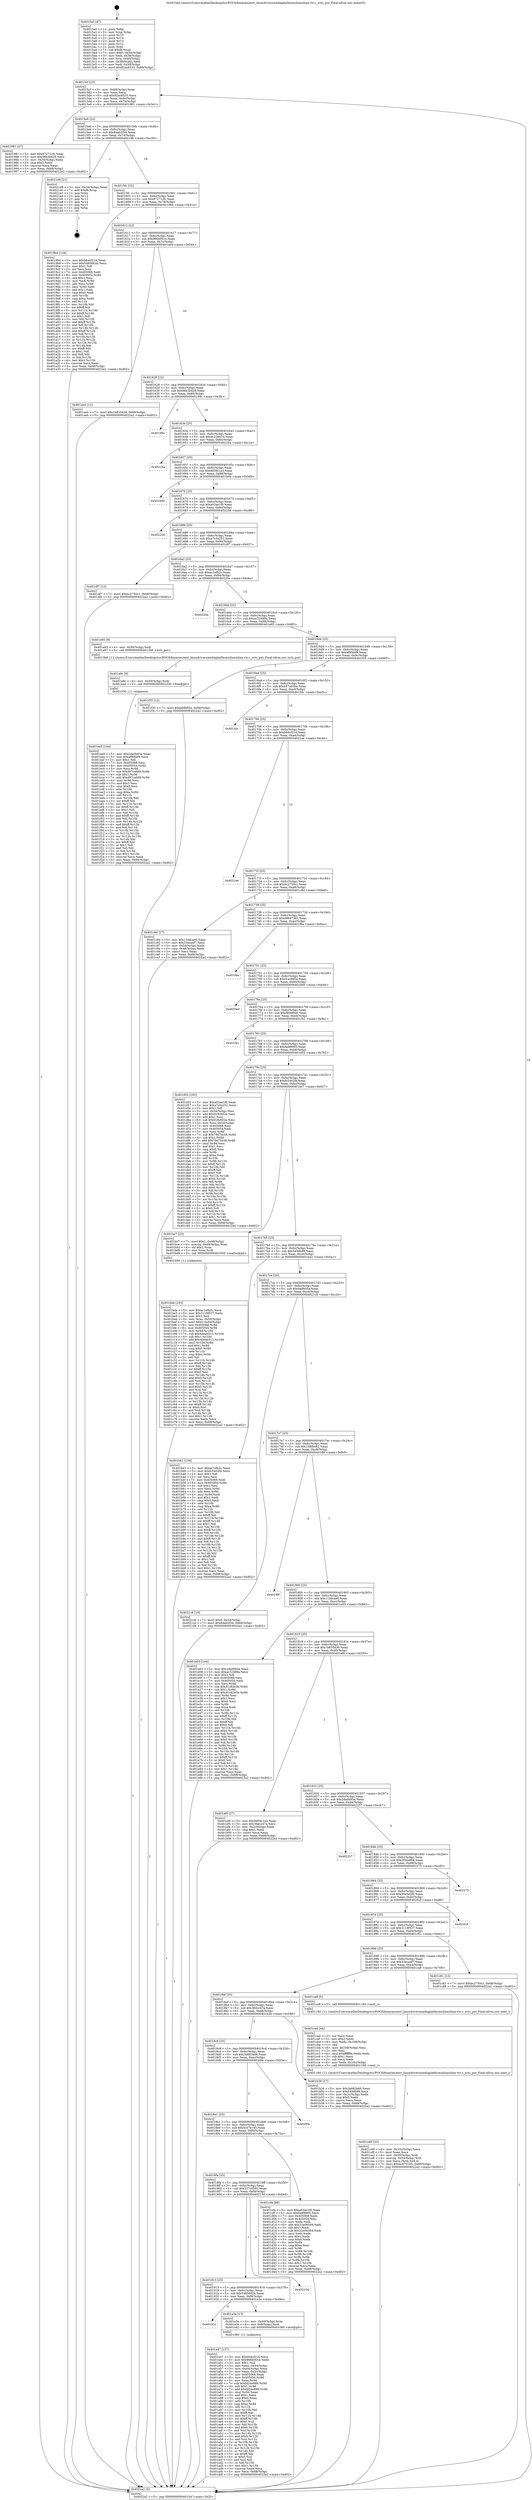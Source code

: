 digraph "0x4015a0" {
  label = "0x4015a0 (/mnt/c/Users/mathe/Desktop/tcc/POCII/binaries/extr_linuxdriversmediaplatformxilinxxilinx-vtc.c_xvtc_put_Final-ollvm.out::main(0))"
  labelloc = "t"
  node[shape=record]

  Entry [label="",width=0.3,height=0.3,shape=circle,fillcolor=black,style=filled]
  "0x4015cf" [label="{
     0x4015cf [23]\l
     | [instrs]\l
     &nbsp;&nbsp;0x4015cf \<+3\>: mov -0x68(%rbp),%eax\l
     &nbsp;&nbsp;0x4015d2 \<+2\>: mov %eax,%ecx\l
     &nbsp;&nbsp;0x4015d4 \<+6\>: sub $0x82ac6533,%ecx\l
     &nbsp;&nbsp;0x4015da \<+3\>: mov %eax,-0x6c(%rbp)\l
     &nbsp;&nbsp;0x4015dd \<+3\>: mov %ecx,-0x70(%rbp)\l
     &nbsp;&nbsp;0x4015e0 \<+6\>: je 0000000000401981 \<main+0x3e1\>\l
  }"]
  "0x401981" [label="{
     0x401981 [27]\l
     | [instrs]\l
     &nbsp;&nbsp;0x401981 \<+5\>: mov $0x87271cfc,%eax\l
     &nbsp;&nbsp;0x401986 \<+5\>: mov $0x96e3b428,%ecx\l
     &nbsp;&nbsp;0x40198b \<+3\>: mov -0x30(%rbp),%edx\l
     &nbsp;&nbsp;0x40198e \<+3\>: cmp $0x2,%edx\l
     &nbsp;&nbsp;0x401991 \<+3\>: cmovne %ecx,%eax\l
     &nbsp;&nbsp;0x401994 \<+3\>: mov %eax,-0x68(%rbp)\l
     &nbsp;&nbsp;0x401997 \<+5\>: jmp 00000000004022a2 \<main+0xd02\>\l
  }"]
  "0x4015e6" [label="{
     0x4015e6 [22]\l
     | [instrs]\l
     &nbsp;&nbsp;0x4015e6 \<+5\>: jmp 00000000004015eb \<main+0x4b\>\l
     &nbsp;&nbsp;0x4015eb \<+3\>: mov -0x6c(%rbp),%eax\l
     &nbsp;&nbsp;0x4015ee \<+5\>: sub $0x84ab2f34,%eax\l
     &nbsp;&nbsp;0x4015f3 \<+3\>: mov %eax,-0x74(%rbp)\l
     &nbsp;&nbsp;0x4015f6 \<+6\>: je 00000000004021d9 \<main+0xc39\>\l
  }"]
  "0x4022a2" [label="{
     0x4022a2 [5]\l
     | [instrs]\l
     &nbsp;&nbsp;0x4022a2 \<+5\>: jmp 00000000004015cf \<main+0x2f\>\l
  }"]
  "0x4015a0" [label="{
     0x4015a0 [47]\l
     | [instrs]\l
     &nbsp;&nbsp;0x4015a0 \<+1\>: push %rbp\l
     &nbsp;&nbsp;0x4015a1 \<+3\>: mov %rsp,%rbp\l
     &nbsp;&nbsp;0x4015a4 \<+2\>: push %r15\l
     &nbsp;&nbsp;0x4015a6 \<+2\>: push %r14\l
     &nbsp;&nbsp;0x4015a8 \<+2\>: push %r13\l
     &nbsp;&nbsp;0x4015aa \<+2\>: push %r12\l
     &nbsp;&nbsp;0x4015ac \<+1\>: push %rbx\l
     &nbsp;&nbsp;0x4015ad \<+7\>: sub $0xf8,%rsp\l
     &nbsp;&nbsp;0x4015b4 \<+7\>: movl $0x0,-0x34(%rbp)\l
     &nbsp;&nbsp;0x4015bb \<+3\>: mov %edi,-0x38(%rbp)\l
     &nbsp;&nbsp;0x4015be \<+4\>: mov %rsi,-0x40(%rbp)\l
     &nbsp;&nbsp;0x4015c2 \<+3\>: mov -0x38(%rbp),%edi\l
     &nbsp;&nbsp;0x4015c5 \<+3\>: mov %edi,-0x30(%rbp)\l
     &nbsp;&nbsp;0x4015c8 \<+7\>: movl $0x82ac6533,-0x68(%rbp)\l
  }"]
  Exit [label="",width=0.3,height=0.3,shape=circle,fillcolor=black,style=filled,peripheries=2]
  "0x4021d9" [label="{
     0x4021d9 [21]\l
     | [instrs]\l
     &nbsp;&nbsp;0x4021d9 \<+3\>: mov -0x34(%rbp),%eax\l
     &nbsp;&nbsp;0x4021dc \<+7\>: add $0xf8,%rsp\l
     &nbsp;&nbsp;0x4021e3 \<+1\>: pop %rbx\l
     &nbsp;&nbsp;0x4021e4 \<+2\>: pop %r12\l
     &nbsp;&nbsp;0x4021e6 \<+2\>: pop %r13\l
     &nbsp;&nbsp;0x4021e8 \<+2\>: pop %r14\l
     &nbsp;&nbsp;0x4021ea \<+2\>: pop %r15\l
     &nbsp;&nbsp;0x4021ec \<+1\>: pop %rbp\l
     &nbsp;&nbsp;0x4021ed \<+1\>: ret\l
  }"]
  "0x4015fc" [label="{
     0x4015fc [22]\l
     | [instrs]\l
     &nbsp;&nbsp;0x4015fc \<+5\>: jmp 0000000000401601 \<main+0x61\>\l
     &nbsp;&nbsp;0x401601 \<+3\>: mov -0x6c(%rbp),%eax\l
     &nbsp;&nbsp;0x401604 \<+5\>: sub $0x87271cfc,%eax\l
     &nbsp;&nbsp;0x401609 \<+3\>: mov %eax,-0x78(%rbp)\l
     &nbsp;&nbsp;0x40160c \<+6\>: je 00000000004019b4 \<main+0x414\>\l
  }"]
  "0x401ea5" [label="{
     0x401ea5 [144]\l
     | [instrs]\l
     &nbsp;&nbsp;0x401ea5 \<+5\>: mov $0x2da0b93a,%eax\l
     &nbsp;&nbsp;0x401eaa \<+5\>: mov $0xaf9f4bf9,%ecx\l
     &nbsp;&nbsp;0x401eaf \<+2\>: mov $0x1,%dl\l
     &nbsp;&nbsp;0x401eb1 \<+7\>: mov 0x405068,%esi\l
     &nbsp;&nbsp;0x401eb8 \<+8\>: mov 0x405054,%r8d\l
     &nbsp;&nbsp;0x401ec0 \<+3\>: mov %esi,%r9d\l
     &nbsp;&nbsp;0x401ec3 \<+7\>: sub $0xd97ca6d9,%r9d\l
     &nbsp;&nbsp;0x401eca \<+4\>: sub $0x1,%r9d\l
     &nbsp;&nbsp;0x401ece \<+7\>: add $0xd97ca6d9,%r9d\l
     &nbsp;&nbsp;0x401ed5 \<+4\>: imul %r9d,%esi\l
     &nbsp;&nbsp;0x401ed9 \<+3\>: and $0x1,%esi\l
     &nbsp;&nbsp;0x401edc \<+3\>: cmp $0x0,%esi\l
     &nbsp;&nbsp;0x401edf \<+4\>: sete %r10b\l
     &nbsp;&nbsp;0x401ee3 \<+4\>: cmp $0xa,%r8d\l
     &nbsp;&nbsp;0x401ee7 \<+4\>: setl %r11b\l
     &nbsp;&nbsp;0x401eeb \<+3\>: mov %r10b,%bl\l
     &nbsp;&nbsp;0x401eee \<+3\>: xor $0xff,%bl\l
     &nbsp;&nbsp;0x401ef1 \<+3\>: mov %r11b,%r14b\l
     &nbsp;&nbsp;0x401ef4 \<+4\>: xor $0xff,%r14b\l
     &nbsp;&nbsp;0x401ef8 \<+3\>: xor $0x1,%dl\l
     &nbsp;&nbsp;0x401efb \<+3\>: mov %bl,%r15b\l
     &nbsp;&nbsp;0x401efe \<+4\>: and $0xff,%r15b\l
     &nbsp;&nbsp;0x401f02 \<+3\>: and %dl,%r10b\l
     &nbsp;&nbsp;0x401f05 \<+3\>: mov %r14b,%r12b\l
     &nbsp;&nbsp;0x401f08 \<+4\>: and $0xff,%r12b\l
     &nbsp;&nbsp;0x401f0c \<+3\>: and %dl,%r11b\l
     &nbsp;&nbsp;0x401f0f \<+3\>: or %r10b,%r15b\l
     &nbsp;&nbsp;0x401f12 \<+3\>: or %r11b,%r12b\l
     &nbsp;&nbsp;0x401f15 \<+3\>: xor %r12b,%r15b\l
     &nbsp;&nbsp;0x401f18 \<+3\>: or %r14b,%bl\l
     &nbsp;&nbsp;0x401f1b \<+3\>: xor $0xff,%bl\l
     &nbsp;&nbsp;0x401f1e \<+3\>: or $0x1,%dl\l
     &nbsp;&nbsp;0x401f21 \<+2\>: and %dl,%bl\l
     &nbsp;&nbsp;0x401f23 \<+3\>: or %bl,%r15b\l
     &nbsp;&nbsp;0x401f26 \<+4\>: test $0x1,%r15b\l
     &nbsp;&nbsp;0x401f2a \<+3\>: cmovne %ecx,%eax\l
     &nbsp;&nbsp;0x401f2d \<+3\>: mov %eax,-0x68(%rbp)\l
     &nbsp;&nbsp;0x401f30 \<+5\>: jmp 00000000004022a2 \<main+0xd02\>\l
  }"]
  "0x4019b4" [label="{
     0x4019b4 [134]\l
     | [instrs]\l
     &nbsp;&nbsp;0x4019b4 \<+5\>: mov $0xbb4cf216,%eax\l
     &nbsp;&nbsp;0x4019b9 \<+5\>: mov $0x5485662b,%ecx\l
     &nbsp;&nbsp;0x4019be \<+2\>: mov $0x1,%dl\l
     &nbsp;&nbsp;0x4019c0 \<+2\>: xor %esi,%esi\l
     &nbsp;&nbsp;0x4019c2 \<+7\>: mov 0x405068,%edi\l
     &nbsp;&nbsp;0x4019c9 \<+8\>: mov 0x405054,%r8d\l
     &nbsp;&nbsp;0x4019d1 \<+3\>: sub $0x1,%esi\l
     &nbsp;&nbsp;0x4019d4 \<+3\>: mov %edi,%r9d\l
     &nbsp;&nbsp;0x4019d7 \<+3\>: add %esi,%r9d\l
     &nbsp;&nbsp;0x4019da \<+4\>: imul %r9d,%edi\l
     &nbsp;&nbsp;0x4019de \<+3\>: and $0x1,%edi\l
     &nbsp;&nbsp;0x4019e1 \<+3\>: cmp $0x0,%edi\l
     &nbsp;&nbsp;0x4019e4 \<+4\>: sete %r10b\l
     &nbsp;&nbsp;0x4019e8 \<+4\>: cmp $0xa,%r8d\l
     &nbsp;&nbsp;0x4019ec \<+4\>: setl %r11b\l
     &nbsp;&nbsp;0x4019f0 \<+3\>: mov %r10b,%bl\l
     &nbsp;&nbsp;0x4019f3 \<+3\>: xor $0xff,%bl\l
     &nbsp;&nbsp;0x4019f6 \<+3\>: mov %r11b,%r14b\l
     &nbsp;&nbsp;0x4019f9 \<+4\>: xor $0xff,%r14b\l
     &nbsp;&nbsp;0x4019fd \<+3\>: xor $0x1,%dl\l
     &nbsp;&nbsp;0x401a00 \<+3\>: mov %bl,%r15b\l
     &nbsp;&nbsp;0x401a03 \<+4\>: and $0xff,%r15b\l
     &nbsp;&nbsp;0x401a07 \<+3\>: and %dl,%r10b\l
     &nbsp;&nbsp;0x401a0a \<+3\>: mov %r14b,%r12b\l
     &nbsp;&nbsp;0x401a0d \<+4\>: and $0xff,%r12b\l
     &nbsp;&nbsp;0x401a11 \<+3\>: and %dl,%r11b\l
     &nbsp;&nbsp;0x401a14 \<+3\>: or %r10b,%r15b\l
     &nbsp;&nbsp;0x401a17 \<+3\>: or %r11b,%r12b\l
     &nbsp;&nbsp;0x401a1a \<+3\>: xor %r12b,%r15b\l
     &nbsp;&nbsp;0x401a1d \<+3\>: or %r14b,%bl\l
     &nbsp;&nbsp;0x401a20 \<+3\>: xor $0xff,%bl\l
     &nbsp;&nbsp;0x401a23 \<+3\>: or $0x1,%dl\l
     &nbsp;&nbsp;0x401a26 \<+2\>: and %dl,%bl\l
     &nbsp;&nbsp;0x401a28 \<+3\>: or %bl,%r15b\l
     &nbsp;&nbsp;0x401a2b \<+4\>: test $0x1,%r15b\l
     &nbsp;&nbsp;0x401a2f \<+3\>: cmovne %ecx,%eax\l
     &nbsp;&nbsp;0x401a32 \<+3\>: mov %eax,-0x68(%rbp)\l
     &nbsp;&nbsp;0x401a35 \<+5\>: jmp 00000000004022a2 \<main+0xd02\>\l
  }"]
  "0x401612" [label="{
     0x401612 [22]\l
     | [instrs]\l
     &nbsp;&nbsp;0x401612 \<+5\>: jmp 0000000000401617 \<main+0x77\>\l
     &nbsp;&nbsp;0x401617 \<+3\>: mov -0x6c(%rbp),%eax\l
     &nbsp;&nbsp;0x40161a \<+5\>: sub $0x966b001e,%eax\l
     &nbsp;&nbsp;0x40161f \<+3\>: mov %eax,-0x7c(%rbp)\l
     &nbsp;&nbsp;0x401622 \<+6\>: je 0000000000401ae4 \<main+0x544\>\l
  }"]
  "0x401e9c" [label="{
     0x401e9c [9]\l
     | [instrs]\l
     &nbsp;&nbsp;0x401e9c \<+4\>: mov -0x50(%rbp),%rdi\l
     &nbsp;&nbsp;0x401ea0 \<+5\>: call 0000000000401030 \<free@plt\>\l
     | [calls]\l
     &nbsp;&nbsp;0x401030 \{1\} (unknown)\l
  }"]
  "0x401ae4" [label="{
     0x401ae4 [12]\l
     | [instrs]\l
     &nbsp;&nbsp;0x401ae4 \<+7\>: movl $0x1b835439,-0x68(%rbp)\l
     &nbsp;&nbsp;0x401aeb \<+5\>: jmp 00000000004022a2 \<main+0xd02\>\l
  }"]
  "0x401628" [label="{
     0x401628 [22]\l
     | [instrs]\l
     &nbsp;&nbsp;0x401628 \<+5\>: jmp 000000000040162d \<main+0x8d\>\l
     &nbsp;&nbsp;0x40162d \<+3\>: mov -0x6c(%rbp),%eax\l
     &nbsp;&nbsp;0x401630 \<+5\>: sub $0x96e3b428,%eax\l
     &nbsp;&nbsp;0x401635 \<+3\>: mov %eax,-0x80(%rbp)\l
     &nbsp;&nbsp;0x401638 \<+6\>: je 000000000040199c \<main+0x3fc\>\l
  }"]
  "0x401cd9" [label="{
     0x401cd9 [33]\l
     | [instrs]\l
     &nbsp;&nbsp;0x401cd9 \<+6\>: mov -0x10c(%rbp),%ecx\l
     &nbsp;&nbsp;0x401cdf \<+3\>: imul %eax,%ecx\l
     &nbsp;&nbsp;0x401ce2 \<+4\>: mov -0x50(%rbp),%rdi\l
     &nbsp;&nbsp;0x401ce6 \<+4\>: movslq -0x54(%rbp),%r8\l
     &nbsp;&nbsp;0x401cea \<+4\>: mov %ecx,(%rdi,%r8,4)\l
     &nbsp;&nbsp;0x401cee \<+7\>: movl $0x4c470145,-0x68(%rbp)\l
     &nbsp;&nbsp;0x401cf5 \<+5\>: jmp 00000000004022a2 \<main+0xd02\>\l
  }"]
  "0x40199c" [label="{
     0x40199c\l
  }", style=dashed]
  "0x40163e" [label="{
     0x40163e [25]\l
     | [instrs]\l
     &nbsp;&nbsp;0x40163e \<+5\>: jmp 0000000000401643 \<main+0xa3\>\l
     &nbsp;&nbsp;0x401643 \<+3\>: mov -0x6c(%rbp),%eax\l
     &nbsp;&nbsp;0x401646 \<+5\>: sub $0x9c236674,%eax\l
     &nbsp;&nbsp;0x40164b \<+6\>: mov %eax,-0x84(%rbp)\l
     &nbsp;&nbsp;0x401651 \<+6\>: je 00000000004021ba \<main+0xc1a\>\l
  }"]
  "0x401cad" [label="{
     0x401cad [44]\l
     | [instrs]\l
     &nbsp;&nbsp;0x401cad \<+2\>: xor %ecx,%ecx\l
     &nbsp;&nbsp;0x401caf \<+5\>: mov $0x2,%edx\l
     &nbsp;&nbsp;0x401cb4 \<+6\>: mov %edx,-0x108(%rbp)\l
     &nbsp;&nbsp;0x401cba \<+1\>: cltd\l
     &nbsp;&nbsp;0x401cbb \<+6\>: mov -0x108(%rbp),%esi\l
     &nbsp;&nbsp;0x401cc1 \<+2\>: idiv %esi\l
     &nbsp;&nbsp;0x401cc3 \<+6\>: imul $0xfffffffe,%edx,%edx\l
     &nbsp;&nbsp;0x401cc9 \<+3\>: sub $0x1,%ecx\l
     &nbsp;&nbsp;0x401ccc \<+2\>: sub %ecx,%edx\l
     &nbsp;&nbsp;0x401cce \<+6\>: mov %edx,-0x10c(%rbp)\l
     &nbsp;&nbsp;0x401cd4 \<+5\>: call 0000000000401160 \<next_i\>\l
     | [calls]\l
     &nbsp;&nbsp;0x401160 \{1\} (/mnt/c/Users/mathe/Desktop/tcc/POCII/binaries/extr_linuxdriversmediaplatformxilinxxilinx-vtc.c_xvtc_put_Final-ollvm.out::next_i)\l
  }"]
  "0x4021ba" [label="{
     0x4021ba\l
  }", style=dashed]
  "0x401657" [label="{
     0x401657 [25]\l
     | [instrs]\l
     &nbsp;&nbsp;0x401657 \<+5\>: jmp 000000000040165c \<main+0xbc\>\l
     &nbsp;&nbsp;0x40165c \<+3\>: mov -0x6c(%rbp),%eax\l
     &nbsp;&nbsp;0x40165f \<+5\>: sub $0x9d59c1a3,%eax\l
     &nbsp;&nbsp;0x401664 \<+6\>: mov %eax,-0x88(%rbp)\l
     &nbsp;&nbsp;0x40166a \<+6\>: je 0000000000401b0b \<main+0x56b\>\l
  }"]
  "0x401bde" [label="{
     0x401bde [163]\l
     | [instrs]\l
     &nbsp;&nbsp;0x401bde \<+5\>: mov $0xac1efb2c,%ecx\l
     &nbsp;&nbsp;0x401be3 \<+5\>: mov $0x3119f537,%edx\l
     &nbsp;&nbsp;0x401be8 \<+3\>: mov $0x1,%sil\l
     &nbsp;&nbsp;0x401beb \<+4\>: mov %rax,-0x50(%rbp)\l
     &nbsp;&nbsp;0x401bef \<+7\>: movl $0x0,-0x54(%rbp)\l
     &nbsp;&nbsp;0x401bf6 \<+8\>: mov 0x405068,%r8d\l
     &nbsp;&nbsp;0x401bfe \<+8\>: mov 0x405054,%r9d\l
     &nbsp;&nbsp;0x401c06 \<+3\>: mov %r8d,%r10d\l
     &nbsp;&nbsp;0x401c09 \<+7\>: sub $0x4deab513,%r10d\l
     &nbsp;&nbsp;0x401c10 \<+4\>: sub $0x1,%r10d\l
     &nbsp;&nbsp;0x401c14 \<+7\>: add $0x4deab513,%r10d\l
     &nbsp;&nbsp;0x401c1b \<+4\>: imul %r10d,%r8d\l
     &nbsp;&nbsp;0x401c1f \<+4\>: and $0x1,%r8d\l
     &nbsp;&nbsp;0x401c23 \<+4\>: cmp $0x0,%r8d\l
     &nbsp;&nbsp;0x401c27 \<+4\>: sete %r11b\l
     &nbsp;&nbsp;0x401c2b \<+4\>: cmp $0xa,%r9d\l
     &nbsp;&nbsp;0x401c2f \<+3\>: setl %bl\l
     &nbsp;&nbsp;0x401c32 \<+3\>: mov %r11b,%r14b\l
     &nbsp;&nbsp;0x401c35 \<+4\>: xor $0xff,%r14b\l
     &nbsp;&nbsp;0x401c39 \<+3\>: mov %bl,%r15b\l
     &nbsp;&nbsp;0x401c3c \<+4\>: xor $0xff,%r15b\l
     &nbsp;&nbsp;0x401c40 \<+4\>: xor $0x0,%sil\l
     &nbsp;&nbsp;0x401c44 \<+3\>: mov %r14b,%r12b\l
     &nbsp;&nbsp;0x401c47 \<+4\>: and $0x0,%r12b\l
     &nbsp;&nbsp;0x401c4b \<+3\>: and %sil,%r11b\l
     &nbsp;&nbsp;0x401c4e \<+3\>: mov %r15b,%r13b\l
     &nbsp;&nbsp;0x401c51 \<+4\>: and $0x0,%r13b\l
     &nbsp;&nbsp;0x401c55 \<+3\>: and %sil,%bl\l
     &nbsp;&nbsp;0x401c58 \<+3\>: or %r11b,%r12b\l
     &nbsp;&nbsp;0x401c5b \<+3\>: or %bl,%r13b\l
     &nbsp;&nbsp;0x401c5e \<+3\>: xor %r13b,%r12b\l
     &nbsp;&nbsp;0x401c61 \<+3\>: or %r15b,%r14b\l
     &nbsp;&nbsp;0x401c64 \<+4\>: xor $0xff,%r14b\l
     &nbsp;&nbsp;0x401c68 \<+4\>: or $0x0,%sil\l
     &nbsp;&nbsp;0x401c6c \<+3\>: and %sil,%r14b\l
     &nbsp;&nbsp;0x401c6f \<+3\>: or %r14b,%r12b\l
     &nbsp;&nbsp;0x401c72 \<+4\>: test $0x1,%r12b\l
     &nbsp;&nbsp;0x401c76 \<+3\>: cmovne %edx,%ecx\l
     &nbsp;&nbsp;0x401c79 \<+3\>: mov %ecx,-0x68(%rbp)\l
     &nbsp;&nbsp;0x401c7c \<+5\>: jmp 00000000004022a2 \<main+0xd02\>\l
  }"]
  "0x401b0b" [label="{
     0x401b0b\l
  }", style=dashed]
  "0x401670" [label="{
     0x401670 [25]\l
     | [instrs]\l
     &nbsp;&nbsp;0x401670 \<+5\>: jmp 0000000000401675 \<main+0xd5\>\l
     &nbsp;&nbsp;0x401675 \<+3\>: mov -0x6c(%rbp),%eax\l
     &nbsp;&nbsp;0x401678 \<+5\>: sub $0xa02ae1f0,%eax\l
     &nbsp;&nbsp;0x40167d \<+6\>: mov %eax,-0x8c(%rbp)\l
     &nbsp;&nbsp;0x401683 \<+6\>: je 0000000000402238 \<main+0xc98\>\l
  }"]
  "0x401a47" [label="{
     0x401a47 [157]\l
     | [instrs]\l
     &nbsp;&nbsp;0x401a47 \<+5\>: mov $0xbb4cf216,%ecx\l
     &nbsp;&nbsp;0x401a4c \<+5\>: mov $0x966b001e,%edx\l
     &nbsp;&nbsp;0x401a51 \<+3\>: mov $0x1,%sil\l
     &nbsp;&nbsp;0x401a54 \<+3\>: mov %eax,-0x44(%rbp)\l
     &nbsp;&nbsp;0x401a57 \<+3\>: mov -0x44(%rbp),%eax\l
     &nbsp;&nbsp;0x401a5a \<+3\>: mov %eax,-0x2c(%rbp)\l
     &nbsp;&nbsp;0x401a5d \<+7\>: mov 0x405068,%eax\l
     &nbsp;&nbsp;0x401a64 \<+8\>: mov 0x405054,%r8d\l
     &nbsp;&nbsp;0x401a6c \<+3\>: mov %eax,%r9d\l
     &nbsp;&nbsp;0x401a6f \<+7\>: sub $0xfd24e889,%r9d\l
     &nbsp;&nbsp;0x401a76 \<+4\>: sub $0x1,%r9d\l
     &nbsp;&nbsp;0x401a7a \<+7\>: add $0xfd24e889,%r9d\l
     &nbsp;&nbsp;0x401a81 \<+4\>: imul %r9d,%eax\l
     &nbsp;&nbsp;0x401a85 \<+3\>: and $0x1,%eax\l
     &nbsp;&nbsp;0x401a88 \<+3\>: cmp $0x0,%eax\l
     &nbsp;&nbsp;0x401a8b \<+4\>: sete %r10b\l
     &nbsp;&nbsp;0x401a8f \<+4\>: cmp $0xa,%r8d\l
     &nbsp;&nbsp;0x401a93 \<+4\>: setl %r11b\l
     &nbsp;&nbsp;0x401a97 \<+3\>: mov %r10b,%bl\l
     &nbsp;&nbsp;0x401a9a \<+3\>: xor $0xff,%bl\l
     &nbsp;&nbsp;0x401a9d \<+3\>: mov %r11b,%r14b\l
     &nbsp;&nbsp;0x401aa0 \<+4\>: xor $0xff,%r14b\l
     &nbsp;&nbsp;0x401aa4 \<+4\>: xor $0x0,%sil\l
     &nbsp;&nbsp;0x401aa8 \<+3\>: mov %bl,%r15b\l
     &nbsp;&nbsp;0x401aab \<+4\>: and $0x0,%r15b\l
     &nbsp;&nbsp;0x401aaf \<+3\>: and %sil,%r10b\l
     &nbsp;&nbsp;0x401ab2 \<+3\>: mov %r14b,%r12b\l
     &nbsp;&nbsp;0x401ab5 \<+4\>: and $0x0,%r12b\l
     &nbsp;&nbsp;0x401ab9 \<+3\>: and %sil,%r11b\l
     &nbsp;&nbsp;0x401abc \<+3\>: or %r10b,%r15b\l
     &nbsp;&nbsp;0x401abf \<+3\>: or %r11b,%r12b\l
     &nbsp;&nbsp;0x401ac2 \<+3\>: xor %r12b,%r15b\l
     &nbsp;&nbsp;0x401ac5 \<+3\>: or %r14b,%bl\l
     &nbsp;&nbsp;0x401ac8 \<+3\>: xor $0xff,%bl\l
     &nbsp;&nbsp;0x401acb \<+4\>: or $0x0,%sil\l
     &nbsp;&nbsp;0x401acf \<+3\>: and %sil,%bl\l
     &nbsp;&nbsp;0x401ad2 \<+3\>: or %bl,%r15b\l
     &nbsp;&nbsp;0x401ad5 \<+4\>: test $0x1,%r15b\l
     &nbsp;&nbsp;0x401ad9 \<+3\>: cmovne %edx,%ecx\l
     &nbsp;&nbsp;0x401adc \<+3\>: mov %ecx,-0x68(%rbp)\l
     &nbsp;&nbsp;0x401adf \<+5\>: jmp 00000000004022a2 \<main+0xd02\>\l
  }"]
  "0x402238" [label="{
     0x402238\l
  }", style=dashed]
  "0x401689" [label="{
     0x401689 [25]\l
     | [instrs]\l
     &nbsp;&nbsp;0x401689 \<+5\>: jmp 000000000040168e \<main+0xee\>\l
     &nbsp;&nbsp;0x40168e \<+3\>: mov -0x6c(%rbp),%eax\l
     &nbsp;&nbsp;0x401691 \<+5\>: sub $0xa7c0a251,%eax\l
     &nbsp;&nbsp;0x401696 \<+6\>: mov %eax,-0x90(%rbp)\l
     &nbsp;&nbsp;0x40169c \<+6\>: je 0000000000401df7 \<main+0x857\>\l
  }"]
  "0x40192c" [label="{
     0x40192c\l
  }", style=dashed]
  "0x401df7" [label="{
     0x401df7 [12]\l
     | [instrs]\l
     &nbsp;&nbsp;0x401df7 \<+7\>: movl $0xbc2750c1,-0x68(%rbp)\l
     &nbsp;&nbsp;0x401dfe \<+5\>: jmp 00000000004022a2 \<main+0xd02\>\l
  }"]
  "0x4016a2" [label="{
     0x4016a2 [25]\l
     | [instrs]\l
     &nbsp;&nbsp;0x4016a2 \<+5\>: jmp 00000000004016a7 \<main+0x107\>\l
     &nbsp;&nbsp;0x4016a7 \<+3\>: mov -0x6c(%rbp),%eax\l
     &nbsp;&nbsp;0x4016aa \<+5\>: sub $0xac1efb2c,%eax\l
     &nbsp;&nbsp;0x4016af \<+6\>: mov %eax,-0x94(%rbp)\l
     &nbsp;&nbsp;0x4016b5 \<+6\>: je 000000000040220a \<main+0xc6a\>\l
  }"]
  "0x401a3a" [label="{
     0x401a3a [13]\l
     | [instrs]\l
     &nbsp;&nbsp;0x401a3a \<+4\>: mov -0x40(%rbp),%rax\l
     &nbsp;&nbsp;0x401a3e \<+4\>: mov 0x8(%rax),%rdi\l
     &nbsp;&nbsp;0x401a42 \<+5\>: call 0000000000401060 \<atoi@plt\>\l
     | [calls]\l
     &nbsp;&nbsp;0x401060 \{1\} (unknown)\l
  }"]
  "0x40220a" [label="{
     0x40220a\l
  }", style=dashed]
  "0x4016bb" [label="{
     0x4016bb [25]\l
     | [instrs]\l
     &nbsp;&nbsp;0x4016bb \<+5\>: jmp 00000000004016c0 \<main+0x120\>\l
     &nbsp;&nbsp;0x4016c0 \<+3\>: mov -0x6c(%rbp),%eax\l
     &nbsp;&nbsp;0x4016c3 \<+5\>: sub $0xac32488a,%eax\l
     &nbsp;&nbsp;0x4016c8 \<+6\>: mov %eax,-0x98(%rbp)\l
     &nbsp;&nbsp;0x4016ce \<+6\>: je 0000000000401e93 \<main+0x8f3\>\l
  }"]
  "0x401913" [label="{
     0x401913 [25]\l
     | [instrs]\l
     &nbsp;&nbsp;0x401913 \<+5\>: jmp 0000000000401918 \<main+0x378\>\l
     &nbsp;&nbsp;0x401918 \<+3\>: mov -0x6c(%rbp),%eax\l
     &nbsp;&nbsp;0x40191b \<+5\>: sub $0x5485662b,%eax\l
     &nbsp;&nbsp;0x401920 \<+6\>: mov %eax,-0xf8(%rbp)\l
     &nbsp;&nbsp;0x401926 \<+6\>: je 0000000000401a3a \<main+0x49a\>\l
  }"]
  "0x401e93" [label="{
     0x401e93 [9]\l
     | [instrs]\l
     &nbsp;&nbsp;0x401e93 \<+4\>: mov -0x50(%rbp),%rdi\l
     &nbsp;&nbsp;0x401e97 \<+5\>: call 00000000004013b0 \<xvtc_put\>\l
     | [calls]\l
     &nbsp;&nbsp;0x4013b0 \{1\} (/mnt/c/Users/mathe/Desktop/tcc/POCII/binaries/extr_linuxdriversmediaplatformxilinxxilinx-vtc.c_xvtc_put_Final-ollvm.out::xvtc_put)\l
  }"]
  "0x4016d4" [label="{
     0x4016d4 [25]\l
     | [instrs]\l
     &nbsp;&nbsp;0x4016d4 \<+5\>: jmp 00000000004016d9 \<main+0x139\>\l
     &nbsp;&nbsp;0x4016d9 \<+3\>: mov -0x6c(%rbp),%eax\l
     &nbsp;&nbsp;0x4016dc \<+5\>: sub $0xaf9f4bf9,%eax\l
     &nbsp;&nbsp;0x4016e1 \<+6\>: mov %eax,-0x9c(%rbp)\l
     &nbsp;&nbsp;0x4016e7 \<+6\>: je 0000000000401f35 \<main+0x995\>\l
  }"]
  "0x40215d" [label="{
     0x40215d\l
  }", style=dashed]
  "0x401f35" [label="{
     0x401f35 [12]\l
     | [instrs]\l
     &nbsp;&nbsp;0x401f35 \<+7\>: movl $0xbb8b05e,-0x68(%rbp)\l
     &nbsp;&nbsp;0x401f3c \<+5\>: jmp 00000000004022a2 \<main+0xd02\>\l
  }"]
  "0x4016ed" [label="{
     0x4016ed [25]\l
     | [instrs]\l
     &nbsp;&nbsp;0x4016ed \<+5\>: jmp 00000000004016f2 \<main+0x152\>\l
     &nbsp;&nbsp;0x4016f2 \<+3\>: mov -0x6c(%rbp),%eax\l
     &nbsp;&nbsp;0x4016f5 \<+5\>: sub $0xb57a03be,%eax\l
     &nbsp;&nbsp;0x4016fa \<+6\>: mov %eax,-0xa0(%rbp)\l
     &nbsp;&nbsp;0x401700 \<+6\>: je 0000000000401fdc \<main+0xa3c\>\l
  }"]
  "0x4018fa" [label="{
     0x4018fa [25]\l
     | [instrs]\l
     &nbsp;&nbsp;0x4018fa \<+5\>: jmp 00000000004018ff \<main+0x35f\>\l
     &nbsp;&nbsp;0x4018ff \<+3\>: mov -0x6c(%rbp),%eax\l
     &nbsp;&nbsp;0x401902 \<+5\>: sub $0x537c0592,%eax\l
     &nbsp;&nbsp;0x401907 \<+6\>: mov %eax,-0xf4(%rbp)\l
     &nbsp;&nbsp;0x40190d \<+6\>: je 000000000040215d \<main+0xbbd\>\l
  }"]
  "0x401fdc" [label="{
     0x401fdc\l
  }", style=dashed]
  "0x401706" [label="{
     0x401706 [25]\l
     | [instrs]\l
     &nbsp;&nbsp;0x401706 \<+5\>: jmp 000000000040170b \<main+0x16b\>\l
     &nbsp;&nbsp;0x40170b \<+3\>: mov -0x6c(%rbp),%eax\l
     &nbsp;&nbsp;0x40170e \<+5\>: sub $0xbb4cf216,%eax\l
     &nbsp;&nbsp;0x401713 \<+6\>: mov %eax,-0xa4(%rbp)\l
     &nbsp;&nbsp;0x401719 \<+6\>: je 00000000004021ee \<main+0xc4e\>\l
  }"]
  "0x401cfa" [label="{
     0x401cfa [88]\l
     | [instrs]\l
     &nbsp;&nbsp;0x401cfa \<+5\>: mov $0xa02ae1f0,%eax\l
     &nbsp;&nbsp;0x401cff \<+5\>: mov $0xfadf8905,%ecx\l
     &nbsp;&nbsp;0x401d04 \<+7\>: mov 0x405068,%edx\l
     &nbsp;&nbsp;0x401d0b \<+7\>: mov 0x405054,%esi\l
     &nbsp;&nbsp;0x401d12 \<+2\>: mov %edx,%edi\l
     &nbsp;&nbsp;0x401d14 \<+6\>: add $0x22e06584,%edi\l
     &nbsp;&nbsp;0x401d1a \<+3\>: sub $0x1,%edi\l
     &nbsp;&nbsp;0x401d1d \<+6\>: sub $0x22e06584,%edi\l
     &nbsp;&nbsp;0x401d23 \<+3\>: imul %edi,%edx\l
     &nbsp;&nbsp;0x401d26 \<+3\>: and $0x1,%edx\l
     &nbsp;&nbsp;0x401d29 \<+3\>: cmp $0x0,%edx\l
     &nbsp;&nbsp;0x401d2c \<+4\>: sete %r8b\l
     &nbsp;&nbsp;0x401d30 \<+3\>: cmp $0xa,%esi\l
     &nbsp;&nbsp;0x401d33 \<+4\>: setl %r9b\l
     &nbsp;&nbsp;0x401d37 \<+3\>: mov %r8b,%r10b\l
     &nbsp;&nbsp;0x401d3a \<+3\>: and %r9b,%r10b\l
     &nbsp;&nbsp;0x401d3d \<+3\>: xor %r9b,%r8b\l
     &nbsp;&nbsp;0x401d40 \<+3\>: or %r8b,%r10b\l
     &nbsp;&nbsp;0x401d43 \<+4\>: test $0x1,%r10b\l
     &nbsp;&nbsp;0x401d47 \<+3\>: cmovne %ecx,%eax\l
     &nbsp;&nbsp;0x401d4a \<+3\>: mov %eax,-0x68(%rbp)\l
     &nbsp;&nbsp;0x401d4d \<+5\>: jmp 00000000004022a2 \<main+0xd02\>\l
  }"]
  "0x4021ee" [label="{
     0x4021ee\l
  }", style=dashed]
  "0x40171f" [label="{
     0x40171f [25]\l
     | [instrs]\l
     &nbsp;&nbsp;0x40171f \<+5\>: jmp 0000000000401724 \<main+0x184\>\l
     &nbsp;&nbsp;0x401724 \<+3\>: mov -0x6c(%rbp),%eax\l
     &nbsp;&nbsp;0x401727 \<+5\>: sub $0xbc2750c1,%eax\l
     &nbsp;&nbsp;0x40172c \<+6\>: mov %eax,-0xa8(%rbp)\l
     &nbsp;&nbsp;0x401732 \<+6\>: je 0000000000401c8d \<main+0x6ed\>\l
  }"]
  "0x4018e1" [label="{
     0x4018e1 [25]\l
     | [instrs]\l
     &nbsp;&nbsp;0x4018e1 \<+5\>: jmp 00000000004018e6 \<main+0x346\>\l
     &nbsp;&nbsp;0x4018e6 \<+3\>: mov -0x6c(%rbp),%eax\l
     &nbsp;&nbsp;0x4018e9 \<+5\>: sub $0x4c470145,%eax\l
     &nbsp;&nbsp;0x4018ee \<+6\>: mov %eax,-0xf0(%rbp)\l
     &nbsp;&nbsp;0x4018f4 \<+6\>: je 0000000000401cfa \<main+0x75a\>\l
  }"]
  "0x401c8d" [label="{
     0x401c8d [27]\l
     | [instrs]\l
     &nbsp;&nbsp;0x401c8d \<+5\>: mov $0x11ddcae6,%eax\l
     &nbsp;&nbsp;0x401c92 \<+5\>: mov $0x33eca4f7,%ecx\l
     &nbsp;&nbsp;0x401c97 \<+3\>: mov -0x54(%rbp),%edx\l
     &nbsp;&nbsp;0x401c9a \<+3\>: cmp -0x48(%rbp),%edx\l
     &nbsp;&nbsp;0x401c9d \<+3\>: cmovl %ecx,%eax\l
     &nbsp;&nbsp;0x401ca0 \<+3\>: mov %eax,-0x68(%rbp)\l
     &nbsp;&nbsp;0x401ca3 \<+5\>: jmp 00000000004022a2 \<main+0xd02\>\l
  }"]
  "0x401738" [label="{
     0x401738 [25]\l
     | [instrs]\l
     &nbsp;&nbsp;0x401738 \<+5\>: jmp 000000000040173d \<main+0x19d\>\l
     &nbsp;&nbsp;0x40173d \<+3\>: mov -0x6c(%rbp),%eax\l
     &nbsp;&nbsp;0x401740 \<+5\>: sub $0xd8667365,%eax\l
     &nbsp;&nbsp;0x401745 \<+6\>: mov %eax,-0xac(%rbp)\l
     &nbsp;&nbsp;0x40174b \<+6\>: je 0000000000401f8a \<main+0x9ea\>\l
  }"]
  "0x4020fe" [label="{
     0x4020fe\l
  }", style=dashed]
  "0x401f8a" [label="{
     0x401f8a\l
  }", style=dashed]
  "0x401751" [label="{
     0x401751 [25]\l
     | [instrs]\l
     &nbsp;&nbsp;0x401751 \<+5\>: jmp 0000000000401756 \<main+0x1b6\>\l
     &nbsp;&nbsp;0x401756 \<+3\>: mov -0x6c(%rbp),%eax\l
     &nbsp;&nbsp;0x401759 \<+5\>: sub $0xf1ac9854,%eax\l
     &nbsp;&nbsp;0x40175e \<+6\>: mov %eax,-0xb0(%rbp)\l
     &nbsp;&nbsp;0x401764 \<+6\>: je 00000000004020e0 \<main+0xb40\>\l
  }"]
  "0x4018c8" [label="{
     0x4018c8 [25]\l
     | [instrs]\l
     &nbsp;&nbsp;0x4018c8 \<+5\>: jmp 00000000004018cd \<main+0x32d\>\l
     &nbsp;&nbsp;0x4018cd \<+3\>: mov -0x6c(%rbp),%eax\l
     &nbsp;&nbsp;0x4018d0 \<+5\>: sub $0x3a683a66,%eax\l
     &nbsp;&nbsp;0x4018d5 \<+6\>: mov %eax,-0xec(%rbp)\l
     &nbsp;&nbsp;0x4018db \<+6\>: je 00000000004020fe \<main+0xb5e\>\l
  }"]
  "0x4020e0" [label="{
     0x4020e0\l
  }", style=dashed]
  "0x40176a" [label="{
     0x40176a [25]\l
     | [instrs]\l
     &nbsp;&nbsp;0x40176a \<+5\>: jmp 000000000040176f \<main+0x1cf\>\l
     &nbsp;&nbsp;0x40176f \<+3\>: mov -0x6c(%rbp),%eax\l
     &nbsp;&nbsp;0x401772 \<+5\>: sub $0xf80ef0e8,%eax\l
     &nbsp;&nbsp;0x401777 \<+6\>: mov %eax,-0xb4(%rbp)\l
     &nbsp;&nbsp;0x40177d \<+6\>: je 0000000000401f41 \<main+0x9a1\>\l
  }"]
  "0x401b26" [label="{
     0x401b26 [27]\l
     | [instrs]\l
     &nbsp;&nbsp;0x401b26 \<+5\>: mov $0x3a683a66,%eax\l
     &nbsp;&nbsp;0x401b2b \<+5\>: mov $0x545db99,%ecx\l
     &nbsp;&nbsp;0x401b30 \<+3\>: mov -0x2c(%rbp),%edx\l
     &nbsp;&nbsp;0x401b33 \<+3\>: cmp $0x0,%edx\l
     &nbsp;&nbsp;0x401b36 \<+3\>: cmove %ecx,%eax\l
     &nbsp;&nbsp;0x401b39 \<+3\>: mov %eax,-0x68(%rbp)\l
     &nbsp;&nbsp;0x401b3c \<+5\>: jmp 00000000004022a2 \<main+0xd02\>\l
  }"]
  "0x401f41" [label="{
     0x401f41\l
  }", style=dashed]
  "0x401783" [label="{
     0x401783 [25]\l
     | [instrs]\l
     &nbsp;&nbsp;0x401783 \<+5\>: jmp 0000000000401788 \<main+0x1e8\>\l
     &nbsp;&nbsp;0x401788 \<+3\>: mov -0x6c(%rbp),%eax\l
     &nbsp;&nbsp;0x40178b \<+5\>: sub $0xfadf8905,%eax\l
     &nbsp;&nbsp;0x401790 \<+6\>: mov %eax,-0xb8(%rbp)\l
     &nbsp;&nbsp;0x401796 \<+6\>: je 0000000000401d52 \<main+0x7b2\>\l
  }"]
  "0x4018af" [label="{
     0x4018af [25]\l
     | [instrs]\l
     &nbsp;&nbsp;0x4018af \<+5\>: jmp 00000000004018b4 \<main+0x314\>\l
     &nbsp;&nbsp;0x4018b4 \<+3\>: mov -0x6c(%rbp),%eax\l
     &nbsp;&nbsp;0x4018b7 \<+5\>: sub $0x36dcc47a,%eax\l
     &nbsp;&nbsp;0x4018bc \<+6\>: mov %eax,-0xe8(%rbp)\l
     &nbsp;&nbsp;0x4018c2 \<+6\>: je 0000000000401b26 \<main+0x586\>\l
  }"]
  "0x401d52" [label="{
     0x401d52 [165]\l
     | [instrs]\l
     &nbsp;&nbsp;0x401d52 \<+5\>: mov $0xa02ae1f0,%eax\l
     &nbsp;&nbsp;0x401d57 \<+5\>: mov $0xa7c0a251,%ecx\l
     &nbsp;&nbsp;0x401d5c \<+2\>: mov $0x1,%dl\l
     &nbsp;&nbsp;0x401d5e \<+3\>: mov -0x54(%rbp),%esi\l
     &nbsp;&nbsp;0x401d61 \<+6\>: add $0x918c602e,%esi\l
     &nbsp;&nbsp;0x401d67 \<+3\>: add $0x1,%esi\l
     &nbsp;&nbsp;0x401d6a \<+6\>: sub $0x918c602e,%esi\l
     &nbsp;&nbsp;0x401d70 \<+3\>: mov %esi,-0x54(%rbp)\l
     &nbsp;&nbsp;0x401d73 \<+7\>: mov 0x405068,%esi\l
     &nbsp;&nbsp;0x401d7a \<+7\>: mov 0x405054,%edi\l
     &nbsp;&nbsp;0x401d81 \<+3\>: mov %esi,%r8d\l
     &nbsp;&nbsp;0x401d84 \<+7\>: sub $0x79d7bc58,%r8d\l
     &nbsp;&nbsp;0x401d8b \<+4\>: sub $0x1,%r8d\l
     &nbsp;&nbsp;0x401d8f \<+7\>: add $0x79d7bc58,%r8d\l
     &nbsp;&nbsp;0x401d96 \<+4\>: imul %r8d,%esi\l
     &nbsp;&nbsp;0x401d9a \<+3\>: and $0x1,%esi\l
     &nbsp;&nbsp;0x401d9d \<+3\>: cmp $0x0,%esi\l
     &nbsp;&nbsp;0x401da0 \<+4\>: sete %r9b\l
     &nbsp;&nbsp;0x401da4 \<+3\>: cmp $0xa,%edi\l
     &nbsp;&nbsp;0x401da7 \<+4\>: setl %r10b\l
     &nbsp;&nbsp;0x401dab \<+3\>: mov %r9b,%r11b\l
     &nbsp;&nbsp;0x401dae \<+4\>: xor $0xff,%r11b\l
     &nbsp;&nbsp;0x401db2 \<+3\>: mov %r10b,%bl\l
     &nbsp;&nbsp;0x401db5 \<+3\>: xor $0xff,%bl\l
     &nbsp;&nbsp;0x401db8 \<+3\>: xor $0x0,%dl\l
     &nbsp;&nbsp;0x401dbb \<+3\>: mov %r11b,%r14b\l
     &nbsp;&nbsp;0x401dbe \<+4\>: and $0x0,%r14b\l
     &nbsp;&nbsp;0x401dc2 \<+3\>: and %dl,%r9b\l
     &nbsp;&nbsp;0x401dc5 \<+3\>: mov %bl,%r15b\l
     &nbsp;&nbsp;0x401dc8 \<+4\>: and $0x0,%r15b\l
     &nbsp;&nbsp;0x401dcc \<+3\>: and %dl,%r10b\l
     &nbsp;&nbsp;0x401dcf \<+3\>: or %r9b,%r14b\l
     &nbsp;&nbsp;0x401dd2 \<+3\>: or %r10b,%r15b\l
     &nbsp;&nbsp;0x401dd5 \<+3\>: xor %r15b,%r14b\l
     &nbsp;&nbsp;0x401dd8 \<+3\>: or %bl,%r11b\l
     &nbsp;&nbsp;0x401ddb \<+4\>: xor $0xff,%r11b\l
     &nbsp;&nbsp;0x401ddf \<+3\>: or $0x0,%dl\l
     &nbsp;&nbsp;0x401de2 \<+3\>: and %dl,%r11b\l
     &nbsp;&nbsp;0x401de5 \<+3\>: or %r11b,%r14b\l
     &nbsp;&nbsp;0x401de8 \<+4\>: test $0x1,%r14b\l
     &nbsp;&nbsp;0x401dec \<+3\>: cmovne %ecx,%eax\l
     &nbsp;&nbsp;0x401def \<+3\>: mov %eax,-0x68(%rbp)\l
     &nbsp;&nbsp;0x401df2 \<+5\>: jmp 00000000004022a2 \<main+0xd02\>\l
  }"]
  "0x40179c" [label="{
     0x40179c [25]\l
     | [instrs]\l
     &nbsp;&nbsp;0x40179c \<+5\>: jmp 00000000004017a1 \<main+0x201\>\l
     &nbsp;&nbsp;0x4017a1 \<+3\>: mov -0x6c(%rbp),%eax\l
     &nbsp;&nbsp;0x4017a4 \<+5\>: sub $0xfc5402fd,%eax\l
     &nbsp;&nbsp;0x4017a9 \<+6\>: mov %eax,-0xbc(%rbp)\l
     &nbsp;&nbsp;0x4017af \<+6\>: je 0000000000401bc7 \<main+0x627\>\l
  }"]
  "0x401ca8" [label="{
     0x401ca8 [5]\l
     | [instrs]\l
     &nbsp;&nbsp;0x401ca8 \<+5\>: call 0000000000401160 \<next_i\>\l
     | [calls]\l
     &nbsp;&nbsp;0x401160 \{1\} (/mnt/c/Users/mathe/Desktop/tcc/POCII/binaries/extr_linuxdriversmediaplatformxilinxxilinx-vtc.c_xvtc_put_Final-ollvm.out::next_i)\l
  }"]
  "0x401bc7" [label="{
     0x401bc7 [23]\l
     | [instrs]\l
     &nbsp;&nbsp;0x401bc7 \<+7\>: movl $0x1,-0x48(%rbp)\l
     &nbsp;&nbsp;0x401bce \<+4\>: movslq -0x48(%rbp),%rax\l
     &nbsp;&nbsp;0x401bd2 \<+4\>: shl $0x2,%rax\l
     &nbsp;&nbsp;0x401bd6 \<+3\>: mov %rax,%rdi\l
     &nbsp;&nbsp;0x401bd9 \<+5\>: call 0000000000401050 \<malloc@plt\>\l
     | [calls]\l
     &nbsp;&nbsp;0x401050 \{1\} (unknown)\l
  }"]
  "0x4017b5" [label="{
     0x4017b5 [25]\l
     | [instrs]\l
     &nbsp;&nbsp;0x4017b5 \<+5\>: jmp 00000000004017ba \<main+0x21a\>\l
     &nbsp;&nbsp;0x4017ba \<+3\>: mov -0x6c(%rbp),%eax\l
     &nbsp;&nbsp;0x4017bd \<+5\>: sub $0x545db99,%eax\l
     &nbsp;&nbsp;0x4017c2 \<+6\>: mov %eax,-0xc0(%rbp)\l
     &nbsp;&nbsp;0x4017c8 \<+6\>: je 0000000000401b41 \<main+0x5a1\>\l
  }"]
  "0x401896" [label="{
     0x401896 [25]\l
     | [instrs]\l
     &nbsp;&nbsp;0x401896 \<+5\>: jmp 000000000040189b \<main+0x2fb\>\l
     &nbsp;&nbsp;0x40189b \<+3\>: mov -0x6c(%rbp),%eax\l
     &nbsp;&nbsp;0x40189e \<+5\>: sub $0x33eca4f7,%eax\l
     &nbsp;&nbsp;0x4018a3 \<+6\>: mov %eax,-0xe4(%rbp)\l
     &nbsp;&nbsp;0x4018a9 \<+6\>: je 0000000000401ca8 \<main+0x708\>\l
  }"]
  "0x401b41" [label="{
     0x401b41 [134]\l
     | [instrs]\l
     &nbsp;&nbsp;0x401b41 \<+5\>: mov $0xac1efb2c,%eax\l
     &nbsp;&nbsp;0x401b46 \<+5\>: mov $0xfc5402fd,%ecx\l
     &nbsp;&nbsp;0x401b4b \<+2\>: mov $0x1,%dl\l
     &nbsp;&nbsp;0x401b4d \<+2\>: xor %esi,%esi\l
     &nbsp;&nbsp;0x401b4f \<+7\>: mov 0x405068,%edi\l
     &nbsp;&nbsp;0x401b56 \<+8\>: mov 0x405054,%r8d\l
     &nbsp;&nbsp;0x401b5e \<+3\>: sub $0x1,%esi\l
     &nbsp;&nbsp;0x401b61 \<+3\>: mov %edi,%r9d\l
     &nbsp;&nbsp;0x401b64 \<+3\>: add %esi,%r9d\l
     &nbsp;&nbsp;0x401b67 \<+4\>: imul %r9d,%edi\l
     &nbsp;&nbsp;0x401b6b \<+3\>: and $0x1,%edi\l
     &nbsp;&nbsp;0x401b6e \<+3\>: cmp $0x0,%edi\l
     &nbsp;&nbsp;0x401b71 \<+4\>: sete %r10b\l
     &nbsp;&nbsp;0x401b75 \<+4\>: cmp $0xa,%r8d\l
     &nbsp;&nbsp;0x401b79 \<+4\>: setl %r11b\l
     &nbsp;&nbsp;0x401b7d \<+3\>: mov %r10b,%bl\l
     &nbsp;&nbsp;0x401b80 \<+3\>: xor $0xff,%bl\l
     &nbsp;&nbsp;0x401b83 \<+3\>: mov %r11b,%r14b\l
     &nbsp;&nbsp;0x401b86 \<+4\>: xor $0xff,%r14b\l
     &nbsp;&nbsp;0x401b8a \<+3\>: xor $0x1,%dl\l
     &nbsp;&nbsp;0x401b8d \<+3\>: mov %bl,%r15b\l
     &nbsp;&nbsp;0x401b90 \<+4\>: and $0xff,%r15b\l
     &nbsp;&nbsp;0x401b94 \<+3\>: and %dl,%r10b\l
     &nbsp;&nbsp;0x401b97 \<+3\>: mov %r14b,%r12b\l
     &nbsp;&nbsp;0x401b9a \<+4\>: and $0xff,%r12b\l
     &nbsp;&nbsp;0x401b9e \<+3\>: and %dl,%r11b\l
     &nbsp;&nbsp;0x401ba1 \<+3\>: or %r10b,%r15b\l
     &nbsp;&nbsp;0x401ba4 \<+3\>: or %r11b,%r12b\l
     &nbsp;&nbsp;0x401ba7 \<+3\>: xor %r12b,%r15b\l
     &nbsp;&nbsp;0x401baa \<+3\>: or %r14b,%bl\l
     &nbsp;&nbsp;0x401bad \<+3\>: xor $0xff,%bl\l
     &nbsp;&nbsp;0x401bb0 \<+3\>: or $0x1,%dl\l
     &nbsp;&nbsp;0x401bb3 \<+2\>: and %dl,%bl\l
     &nbsp;&nbsp;0x401bb5 \<+3\>: or %bl,%r15b\l
     &nbsp;&nbsp;0x401bb8 \<+4\>: test $0x1,%r15b\l
     &nbsp;&nbsp;0x401bbc \<+3\>: cmovne %ecx,%eax\l
     &nbsp;&nbsp;0x401bbf \<+3\>: mov %eax,-0x68(%rbp)\l
     &nbsp;&nbsp;0x401bc2 \<+5\>: jmp 00000000004022a2 \<main+0xd02\>\l
  }"]
  "0x4017ce" [label="{
     0x4017ce [25]\l
     | [instrs]\l
     &nbsp;&nbsp;0x4017ce \<+5\>: jmp 00000000004017d3 \<main+0x233\>\l
     &nbsp;&nbsp;0x4017d3 \<+3\>: mov -0x6c(%rbp),%eax\l
     &nbsp;&nbsp;0x4017d6 \<+5\>: sub $0xbb8b05e,%eax\l
     &nbsp;&nbsp;0x4017db \<+6\>: mov %eax,-0xc4(%rbp)\l
     &nbsp;&nbsp;0x4017e1 \<+6\>: je 00000000004021c6 \<main+0xc26\>\l
  }"]
  "0x401c81" [label="{
     0x401c81 [12]\l
     | [instrs]\l
     &nbsp;&nbsp;0x401c81 \<+7\>: movl $0xbc2750c1,-0x68(%rbp)\l
     &nbsp;&nbsp;0x401c88 \<+5\>: jmp 00000000004022a2 \<main+0xd02\>\l
  }"]
  "0x4021c6" [label="{
     0x4021c6 [19]\l
     | [instrs]\l
     &nbsp;&nbsp;0x4021c6 \<+7\>: movl $0x0,-0x34(%rbp)\l
     &nbsp;&nbsp;0x4021cd \<+7\>: movl $0x84ab2f34,-0x68(%rbp)\l
     &nbsp;&nbsp;0x4021d4 \<+5\>: jmp 00000000004022a2 \<main+0xd02\>\l
  }"]
  "0x4017e7" [label="{
     0x4017e7 [25]\l
     | [instrs]\l
     &nbsp;&nbsp;0x4017e7 \<+5\>: jmp 00000000004017ec \<main+0x24c\>\l
     &nbsp;&nbsp;0x4017ec \<+3\>: mov -0x6c(%rbp),%eax\l
     &nbsp;&nbsp;0x4017ef \<+5\>: sub $0x108fb482,%eax\l
     &nbsp;&nbsp;0x4017f4 \<+6\>: mov %eax,-0xc8(%rbp)\l
     &nbsp;&nbsp;0x4017fa \<+6\>: je 0000000000401f6f \<main+0x9cf\>\l
  }"]
  "0x40187d" [label="{
     0x40187d [25]\l
     | [instrs]\l
     &nbsp;&nbsp;0x40187d \<+5\>: jmp 0000000000401882 \<main+0x2e2\>\l
     &nbsp;&nbsp;0x401882 \<+3\>: mov -0x6c(%rbp),%eax\l
     &nbsp;&nbsp;0x401885 \<+5\>: sub $0x3119f537,%eax\l
     &nbsp;&nbsp;0x40188a \<+6\>: mov %eax,-0xe0(%rbp)\l
     &nbsp;&nbsp;0x401890 \<+6\>: je 0000000000401c81 \<main+0x6e1\>\l
  }"]
  "0x401f6f" [label="{
     0x401f6f\l
  }", style=dashed]
  "0x401800" [label="{
     0x401800 [25]\l
     | [instrs]\l
     &nbsp;&nbsp;0x401800 \<+5\>: jmp 0000000000401805 \<main+0x265\>\l
     &nbsp;&nbsp;0x401805 \<+3\>: mov -0x6c(%rbp),%eax\l
     &nbsp;&nbsp;0x401808 \<+5\>: sub $0x11ddcae6,%eax\l
     &nbsp;&nbsp;0x40180d \<+6\>: mov %eax,-0xcc(%rbp)\l
     &nbsp;&nbsp;0x401813 \<+6\>: je 0000000000401e03 \<main+0x863\>\l
  }"]
  "0x40202f" [label="{
     0x40202f\l
  }", style=dashed]
  "0x401e03" [label="{
     0x401e03 [144]\l
     | [instrs]\l
     &nbsp;&nbsp;0x401e03 \<+5\>: mov $0x2da0b93a,%eax\l
     &nbsp;&nbsp;0x401e08 \<+5\>: mov $0xac32488a,%ecx\l
     &nbsp;&nbsp;0x401e0d \<+2\>: mov $0x1,%dl\l
     &nbsp;&nbsp;0x401e0f \<+7\>: mov 0x405068,%esi\l
     &nbsp;&nbsp;0x401e16 \<+7\>: mov 0x405054,%edi\l
     &nbsp;&nbsp;0x401e1d \<+3\>: mov %esi,%r8d\l
     &nbsp;&nbsp;0x401e20 \<+7\>: sub $0x91c82e3b,%r8d\l
     &nbsp;&nbsp;0x401e27 \<+4\>: sub $0x1,%r8d\l
     &nbsp;&nbsp;0x401e2b \<+7\>: add $0x91c82e3b,%r8d\l
     &nbsp;&nbsp;0x401e32 \<+4\>: imul %r8d,%esi\l
     &nbsp;&nbsp;0x401e36 \<+3\>: and $0x1,%esi\l
     &nbsp;&nbsp;0x401e39 \<+3\>: cmp $0x0,%esi\l
     &nbsp;&nbsp;0x401e3c \<+4\>: sete %r9b\l
     &nbsp;&nbsp;0x401e40 \<+3\>: cmp $0xa,%edi\l
     &nbsp;&nbsp;0x401e43 \<+4\>: setl %r10b\l
     &nbsp;&nbsp;0x401e47 \<+3\>: mov %r9b,%r11b\l
     &nbsp;&nbsp;0x401e4a \<+4\>: xor $0xff,%r11b\l
     &nbsp;&nbsp;0x401e4e \<+3\>: mov %r10b,%bl\l
     &nbsp;&nbsp;0x401e51 \<+3\>: xor $0xff,%bl\l
     &nbsp;&nbsp;0x401e54 \<+3\>: xor $0x0,%dl\l
     &nbsp;&nbsp;0x401e57 \<+3\>: mov %r11b,%r14b\l
     &nbsp;&nbsp;0x401e5a \<+4\>: and $0x0,%r14b\l
     &nbsp;&nbsp;0x401e5e \<+3\>: and %dl,%r9b\l
     &nbsp;&nbsp;0x401e61 \<+3\>: mov %bl,%r15b\l
     &nbsp;&nbsp;0x401e64 \<+4\>: and $0x0,%r15b\l
     &nbsp;&nbsp;0x401e68 \<+3\>: and %dl,%r10b\l
     &nbsp;&nbsp;0x401e6b \<+3\>: or %r9b,%r14b\l
     &nbsp;&nbsp;0x401e6e \<+3\>: or %r10b,%r15b\l
     &nbsp;&nbsp;0x401e71 \<+3\>: xor %r15b,%r14b\l
     &nbsp;&nbsp;0x401e74 \<+3\>: or %bl,%r11b\l
     &nbsp;&nbsp;0x401e77 \<+4\>: xor $0xff,%r11b\l
     &nbsp;&nbsp;0x401e7b \<+3\>: or $0x0,%dl\l
     &nbsp;&nbsp;0x401e7e \<+3\>: and %dl,%r11b\l
     &nbsp;&nbsp;0x401e81 \<+3\>: or %r11b,%r14b\l
     &nbsp;&nbsp;0x401e84 \<+4\>: test $0x1,%r14b\l
     &nbsp;&nbsp;0x401e88 \<+3\>: cmovne %ecx,%eax\l
     &nbsp;&nbsp;0x401e8b \<+3\>: mov %eax,-0x68(%rbp)\l
     &nbsp;&nbsp;0x401e8e \<+5\>: jmp 00000000004022a2 \<main+0xd02\>\l
  }"]
  "0x401819" [label="{
     0x401819 [25]\l
     | [instrs]\l
     &nbsp;&nbsp;0x401819 \<+5\>: jmp 000000000040181e \<main+0x27e\>\l
     &nbsp;&nbsp;0x40181e \<+3\>: mov -0x6c(%rbp),%eax\l
     &nbsp;&nbsp;0x401821 \<+5\>: sub $0x1b835439,%eax\l
     &nbsp;&nbsp;0x401826 \<+6\>: mov %eax,-0xd0(%rbp)\l
     &nbsp;&nbsp;0x40182c \<+6\>: je 0000000000401af0 \<main+0x550\>\l
  }"]
  "0x401864" [label="{
     0x401864 [25]\l
     | [instrs]\l
     &nbsp;&nbsp;0x401864 \<+5\>: jmp 0000000000401869 \<main+0x2c9\>\l
     &nbsp;&nbsp;0x401869 \<+3\>: mov -0x6c(%rbp),%eax\l
     &nbsp;&nbsp;0x40186c \<+5\>: sub $0x30a5d2f0,%eax\l
     &nbsp;&nbsp;0x401871 \<+6\>: mov %eax,-0xdc(%rbp)\l
     &nbsp;&nbsp;0x401877 \<+6\>: je 000000000040202f \<main+0xa8f\>\l
  }"]
  "0x401af0" [label="{
     0x401af0 [27]\l
     | [instrs]\l
     &nbsp;&nbsp;0x401af0 \<+5\>: mov $0x9d59c1a3,%eax\l
     &nbsp;&nbsp;0x401af5 \<+5\>: mov $0x36dcc47a,%ecx\l
     &nbsp;&nbsp;0x401afa \<+3\>: mov -0x2c(%rbp),%edx\l
     &nbsp;&nbsp;0x401afd \<+3\>: cmp $0x1,%edx\l
     &nbsp;&nbsp;0x401b00 \<+3\>: cmovl %ecx,%eax\l
     &nbsp;&nbsp;0x401b03 \<+3\>: mov %eax,-0x68(%rbp)\l
     &nbsp;&nbsp;0x401b06 \<+5\>: jmp 00000000004022a2 \<main+0xd02\>\l
  }"]
  "0x401832" [label="{
     0x401832 [25]\l
     | [instrs]\l
     &nbsp;&nbsp;0x401832 \<+5\>: jmp 0000000000401837 \<main+0x297\>\l
     &nbsp;&nbsp;0x401837 \<+3\>: mov -0x6c(%rbp),%eax\l
     &nbsp;&nbsp;0x40183a \<+5\>: sub $0x2da0b93a,%eax\l
     &nbsp;&nbsp;0x40183f \<+6\>: mov %eax,-0xd4(%rbp)\l
     &nbsp;&nbsp;0x401845 \<+6\>: je 0000000000402257 \<main+0xcb7\>\l
  }"]
  "0x402275" [label="{
     0x402275\l
  }", style=dashed]
  "0x402257" [label="{
     0x402257\l
  }", style=dashed]
  "0x40184b" [label="{
     0x40184b [25]\l
     | [instrs]\l
     &nbsp;&nbsp;0x40184b \<+5\>: jmp 0000000000401850 \<main+0x2b0\>\l
     &nbsp;&nbsp;0x401850 \<+3\>: mov -0x6c(%rbp),%eax\l
     &nbsp;&nbsp;0x401853 \<+5\>: sub $0x2f3da968,%eax\l
     &nbsp;&nbsp;0x401858 \<+6\>: mov %eax,-0xd8(%rbp)\l
     &nbsp;&nbsp;0x40185e \<+6\>: je 0000000000402275 \<main+0xcd5\>\l
  }"]
  Entry -> "0x4015a0" [label=" 1"]
  "0x4015cf" -> "0x401981" [label=" 1"]
  "0x4015cf" -> "0x4015e6" [label=" 19"]
  "0x401981" -> "0x4022a2" [label=" 1"]
  "0x4015a0" -> "0x4015cf" [label=" 1"]
  "0x4022a2" -> "0x4015cf" [label=" 19"]
  "0x4021d9" -> Exit [label=" 1"]
  "0x4015e6" -> "0x4021d9" [label=" 1"]
  "0x4015e6" -> "0x4015fc" [label=" 18"]
  "0x4021c6" -> "0x4022a2" [label=" 1"]
  "0x4015fc" -> "0x4019b4" [label=" 1"]
  "0x4015fc" -> "0x401612" [label=" 17"]
  "0x4019b4" -> "0x4022a2" [label=" 1"]
  "0x401f35" -> "0x4022a2" [label=" 1"]
  "0x401612" -> "0x401ae4" [label=" 1"]
  "0x401612" -> "0x401628" [label=" 16"]
  "0x401ea5" -> "0x4022a2" [label=" 1"]
  "0x401628" -> "0x40199c" [label=" 0"]
  "0x401628" -> "0x40163e" [label=" 16"]
  "0x401e9c" -> "0x401ea5" [label=" 1"]
  "0x40163e" -> "0x4021ba" [label=" 0"]
  "0x40163e" -> "0x401657" [label=" 16"]
  "0x401e93" -> "0x401e9c" [label=" 1"]
  "0x401657" -> "0x401b0b" [label=" 0"]
  "0x401657" -> "0x401670" [label=" 16"]
  "0x401e03" -> "0x4022a2" [label=" 1"]
  "0x401670" -> "0x402238" [label=" 0"]
  "0x401670" -> "0x401689" [label=" 16"]
  "0x401df7" -> "0x4022a2" [label=" 1"]
  "0x401689" -> "0x401df7" [label=" 1"]
  "0x401689" -> "0x4016a2" [label=" 15"]
  "0x401d52" -> "0x4022a2" [label=" 1"]
  "0x4016a2" -> "0x40220a" [label=" 0"]
  "0x4016a2" -> "0x4016bb" [label=" 15"]
  "0x401cfa" -> "0x4022a2" [label=" 1"]
  "0x4016bb" -> "0x401e93" [label=" 1"]
  "0x4016bb" -> "0x4016d4" [label=" 14"]
  "0x401cad" -> "0x401cd9" [label=" 1"]
  "0x4016d4" -> "0x401f35" [label=" 1"]
  "0x4016d4" -> "0x4016ed" [label=" 13"]
  "0x401ca8" -> "0x401cad" [label=" 1"]
  "0x4016ed" -> "0x401fdc" [label=" 0"]
  "0x4016ed" -> "0x401706" [label=" 13"]
  "0x401c81" -> "0x4022a2" [label=" 1"]
  "0x401706" -> "0x4021ee" [label=" 0"]
  "0x401706" -> "0x40171f" [label=" 13"]
  "0x401bde" -> "0x4022a2" [label=" 1"]
  "0x40171f" -> "0x401c8d" [label=" 2"]
  "0x40171f" -> "0x401738" [label=" 11"]
  "0x401b41" -> "0x4022a2" [label=" 1"]
  "0x401738" -> "0x401f8a" [label=" 0"]
  "0x401738" -> "0x401751" [label=" 11"]
  "0x401b26" -> "0x4022a2" [label=" 1"]
  "0x401751" -> "0x4020e0" [label=" 0"]
  "0x401751" -> "0x40176a" [label=" 11"]
  "0x401ae4" -> "0x4022a2" [label=" 1"]
  "0x40176a" -> "0x401f41" [label=" 0"]
  "0x40176a" -> "0x401783" [label=" 11"]
  "0x401a47" -> "0x4022a2" [label=" 1"]
  "0x401783" -> "0x401d52" [label=" 1"]
  "0x401783" -> "0x40179c" [label=" 10"]
  "0x401913" -> "0x40192c" [label=" 0"]
  "0x40179c" -> "0x401bc7" [label=" 1"]
  "0x40179c" -> "0x4017b5" [label=" 9"]
  "0x401913" -> "0x401a3a" [label=" 1"]
  "0x4017b5" -> "0x401b41" [label=" 1"]
  "0x4017b5" -> "0x4017ce" [label=" 8"]
  "0x4018fa" -> "0x401913" [label=" 1"]
  "0x4017ce" -> "0x4021c6" [label=" 1"]
  "0x4017ce" -> "0x4017e7" [label=" 7"]
  "0x4018fa" -> "0x40215d" [label=" 0"]
  "0x4017e7" -> "0x401f6f" [label=" 0"]
  "0x4017e7" -> "0x401800" [label=" 7"]
  "0x4018e1" -> "0x4018fa" [label=" 1"]
  "0x401800" -> "0x401e03" [label=" 1"]
  "0x401800" -> "0x401819" [label=" 6"]
  "0x4018e1" -> "0x401cfa" [label=" 1"]
  "0x401819" -> "0x401af0" [label=" 1"]
  "0x401819" -> "0x401832" [label=" 5"]
  "0x4018c8" -> "0x4018e1" [label=" 2"]
  "0x401832" -> "0x402257" [label=" 0"]
  "0x401832" -> "0x40184b" [label=" 5"]
  "0x4018c8" -> "0x4020fe" [label=" 0"]
  "0x40184b" -> "0x402275" [label=" 0"]
  "0x40184b" -> "0x401864" [label=" 5"]
  "0x401bc7" -> "0x401bde" [label=" 1"]
  "0x401864" -> "0x40202f" [label=" 0"]
  "0x401864" -> "0x40187d" [label=" 5"]
  "0x401c8d" -> "0x4022a2" [label=" 2"]
  "0x40187d" -> "0x401c81" [label=" 1"]
  "0x40187d" -> "0x401896" [label=" 4"]
  "0x401cd9" -> "0x4022a2" [label=" 1"]
  "0x401896" -> "0x401ca8" [label=" 1"]
  "0x401896" -> "0x4018af" [label=" 3"]
  "0x401a3a" -> "0x401a47" [label=" 1"]
  "0x4018af" -> "0x401b26" [label=" 1"]
  "0x4018af" -> "0x4018c8" [label=" 2"]
  "0x401af0" -> "0x4022a2" [label=" 1"]
}
